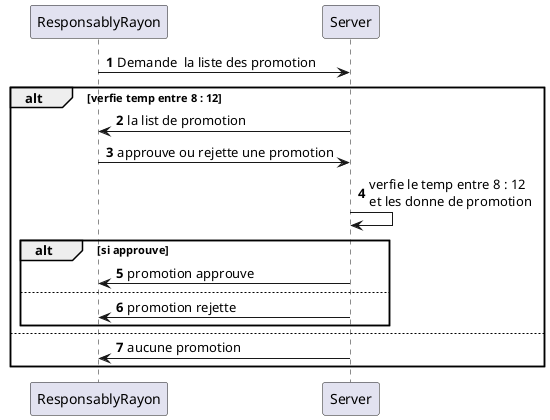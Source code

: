@startuml
'https://plantuml.com/sequence-diagram

autonumber

ResponsablyRayon -> Server : Demande  la liste des promotion
alt verfie temp entre 8 : 12
    Server -> ResponsablyRayon : la list de promotion
    ResponsablyRayon -> Server : approuve ou rejette une promotion
    Server -> Server : verfie le temp entre 8 : 12  \net les donne de promotion
   alt si approuve
        Server -> ResponsablyRayon : promotion approuve
    else
        Server -> ResponsablyRayon : promotion rejette
    end

else
    Server -> ResponsablyRayon : aucune promotion
end

@enduml